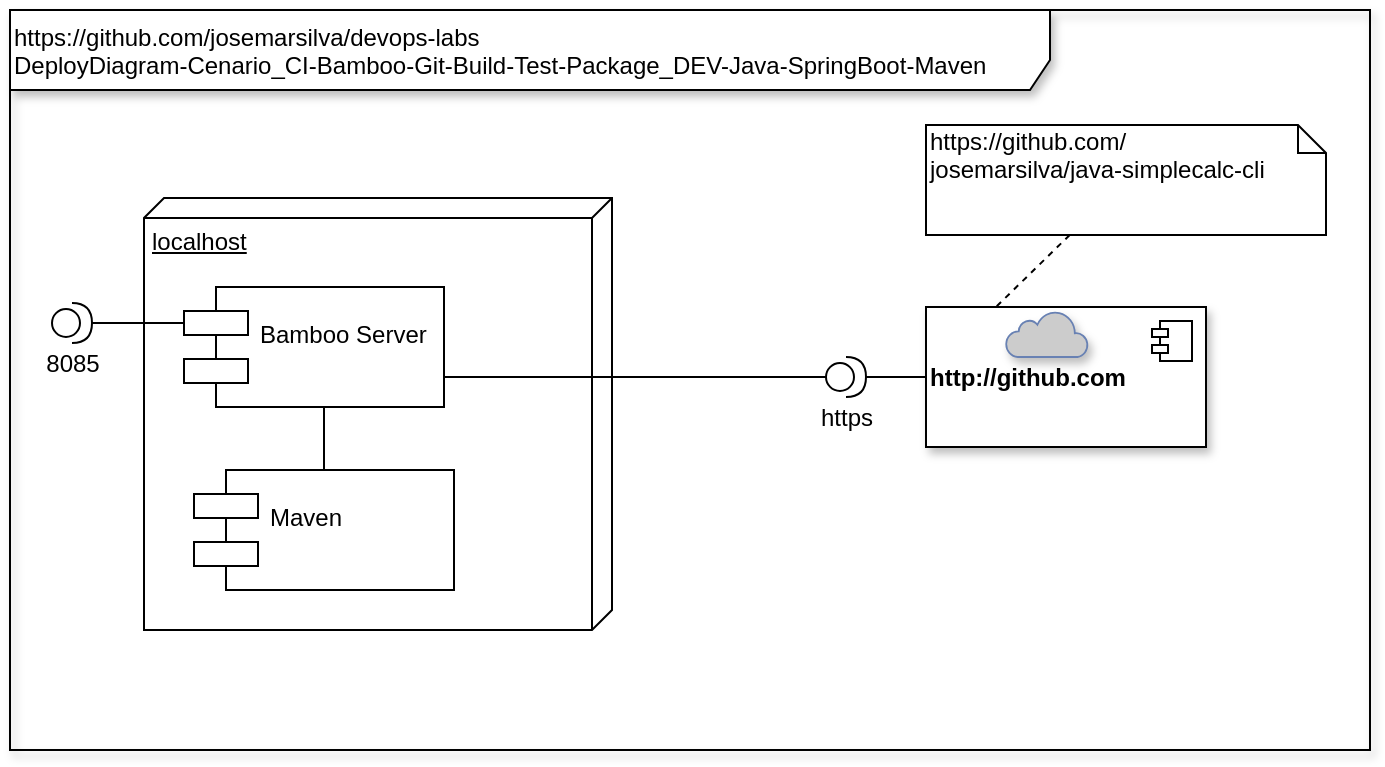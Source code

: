 <mxfile version="10.8.0" type="device"><diagram id="c1af6ed1-5dd4-e5cc-a44b-6a3fdba68739" name="Page-1"><mxGraphModel dx="840" dy="536" grid="1" gridSize="10" guides="1" tooltips="1" connect="1" arrows="1" fold="1" page="1" pageScale="1" pageWidth="827" pageHeight="1169" background="#ffffff" math="0" shadow="0"><root><mxCell id="0"/><mxCell id="1" parent="0"/><mxCell id="3" value="https://github.com/josemarsilva/devops-labs&lt;br&gt;DeployDiagram-Cenario_CI-Bamboo-Git-Build-Test-Package_DEV-Java-SpringBoot-Maven" style="shape=umlFrame;whiteSpace=wrap;html=1;shadow=1;width=520;height=40;align=left;verticalAlign=top;" parent="1" vertex="1"><mxGeometry width="680" height="370" as="geometry"/></mxCell><mxCell id="12" value="&lt;b&gt;http://github.com&lt;/b&gt;" style="html=1;shadow=1;align=left;" parent="1" vertex="1"><mxGeometry x="458" y="148.5" width="140" height="70" as="geometry"/></mxCell><mxCell id="13" value="" style="shape=component;jettyWidth=8;jettyHeight=4;" parent="12" vertex="1"><mxGeometry x="1" width="20" height="20" relative="1" as="geometry"><mxPoint x="-27" y="7" as="offset"/></mxGeometry></mxCell><mxCell id="10" value="" style="html=1;outlineConnect=0;fillColor=#CCCCCC;strokeColor=#6881B3;gradientColor=none;gradientDirection=north;strokeWidth=2;shape=mxgraph.networks.cloud;fontColor=#ffffff;shadow=1;align=left;" parent="12" vertex="1"><mxGeometry x="40" y="2" width="41" height="23" as="geometry"/></mxCell><mxCell id="14" style="edgeStyle=orthogonalEdgeStyle;rounded=0;html=1;exitX=0;exitY=0.25;entryX=0;entryY=0.25;jettySize=auto;orthogonalLoop=1;" parent="1" source="12" target="12" edge="1"><mxGeometry relative="1" as="geometry"/></mxCell><mxCell id="1h4oordIncqZEZS934fF-22" value="localhost" style="verticalAlign=top;align=left;spacingTop=8;spacingLeft=2;spacingRight=12;shape=cube;size=10;direction=south;fontStyle=4;html=1;" parent="1" vertex="1"><mxGeometry x="67" y="94" width="234" height="216" as="geometry"/></mxCell><mxCell id="bvjkE3-LJcjfqgepDEgw-20" style="edgeStyle=orthogonalEdgeStyle;rounded=0;orthogonalLoop=1;jettySize=auto;html=1;exitX=0.5;exitY=1;exitDx=0;exitDy=0;entryX=0.5;entryY=0;entryDx=0;entryDy=0;endArrow=none;endFill=0;" parent="1" source="1h4oordIncqZEZS934fF-23" target="bvjkE3-LJcjfqgepDEgw-19" edge="1"><mxGeometry relative="1" as="geometry"/></mxCell><mxCell id="1h4oordIncqZEZS934fF-23" value="Bamboo Server&#10;" style="shape=component;align=left;spacingLeft=36;" parent="1" vertex="1"><mxGeometry x="87" y="138.5" width="130" height="60" as="geometry"/></mxCell><mxCell id="1h4oordIncqZEZS934fF-32" style="edgeStyle=orthogonalEdgeStyle;rounded=0;orthogonalLoop=1;jettySize=auto;html=1;entryX=0;entryY=0.5;entryDx=0;entryDy=0;endArrow=none;endFill=0;" parent="1" source="1h4oordIncqZEZS934fF-31" target="12" edge="1"><mxGeometry relative="1" as="geometry"/></mxCell><mxCell id="1h4oordIncqZEZS934fF-31" value="https" style="shape=providedRequiredInterface;html=1;verticalLabelPosition=bottom;" parent="1" vertex="1"><mxGeometry x="408" y="173.5" width="20" height="20" as="geometry"/></mxCell><mxCell id="1h4oordIncqZEZS934fF-37" style="edgeStyle=none;rounded=0;orthogonalLoop=1;jettySize=auto;html=1;entryX=0;entryY=0.3;entryDx=0;entryDy=0;endArrow=none;endFill=0;" parent="1" source="1h4oordIncqZEZS934fF-36" target="1h4oordIncqZEZS934fF-23" edge="1"><mxGeometry relative="1" as="geometry"/></mxCell><mxCell id="1h4oordIncqZEZS934fF-36" value="8085" style="shape=providedRequiredInterface;html=1;verticalLabelPosition=bottom;" parent="1" vertex="1"><mxGeometry x="21" y="146.5" width="20" height="20" as="geometry"/></mxCell><mxCell id="1h4oordIncqZEZS934fF-35" style="rounded=0;orthogonalLoop=1;jettySize=auto;html=1;exitX=1;exitY=0.75;exitDx=0;exitDy=0;entryX=0;entryY=0.5;entryDx=0;entryDy=0;entryPerimeter=0;endArrow=none;endFill=0;" parent="1" source="1h4oordIncqZEZS934fF-23" target="1h4oordIncqZEZS934fF-31" edge="1"><mxGeometry relative="1" as="geometry"><mxPoint x="341" y="184" as="targetPoint"/></mxGeometry></mxCell><mxCell id="1h4oordIncqZEZS934fF-40" style="edgeStyle=none;rounded=0;orthogonalLoop=1;jettySize=auto;html=1;entryX=0.25;entryY=0;entryDx=0;entryDy=0;endArrow=none;endFill=0;dashed=1;" parent="1" source="1h4oordIncqZEZS934fF-38" target="12" edge="1"><mxGeometry relative="1" as="geometry"/></mxCell><mxCell id="1h4oordIncqZEZS934fF-38" value="https://github.com/&lt;br&gt;josemarsilva/java-simplecalc-cli" style="shape=note;whiteSpace=wrap;html=1;size=14;verticalAlign=top;align=left;spacingTop=-6;" parent="1" vertex="1"><mxGeometry x="458" y="57.5" width="200" height="55" as="geometry"/></mxCell><mxCell id="bvjkE3-LJcjfqgepDEgw-19" value="Maven&#10;" style="shape=component;align=left;spacingLeft=36;" parent="1" vertex="1"><mxGeometry x="92" y="230" width="130" height="60" as="geometry"/></mxCell><mxCell id="19" value="Untitled Layer" parent="0"/></root></mxGraphModel></diagram></mxfile>